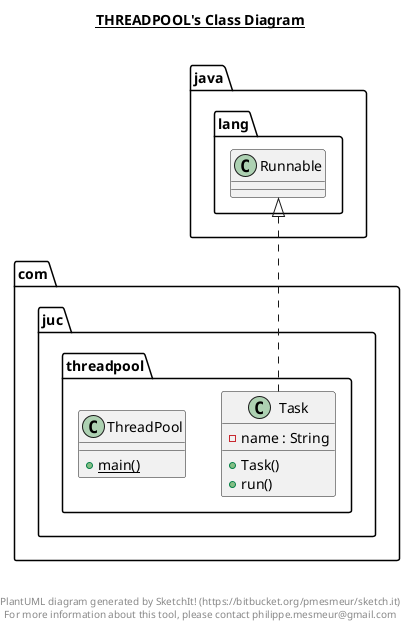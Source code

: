 @startuml

title __THREADPOOL's Class Diagram__\n

  namespace com.juc.threadpool {
    class com.juc.threadpool.Task {
        - name : String
        + Task()
        + run()
    }
  }
  

  namespace com.juc.threadpool {
    class com.juc.threadpool.ThreadPool {
        {static} + main()
    }
  }
  

  com.juc.threadpool.Task .up.|> java.lang.Runnable


right footer


PlantUML diagram generated by SketchIt! (https://bitbucket.org/pmesmeur/sketch.it)
For more information about this tool, please contact philippe.mesmeur@gmail.com
endfooter

@enduml
